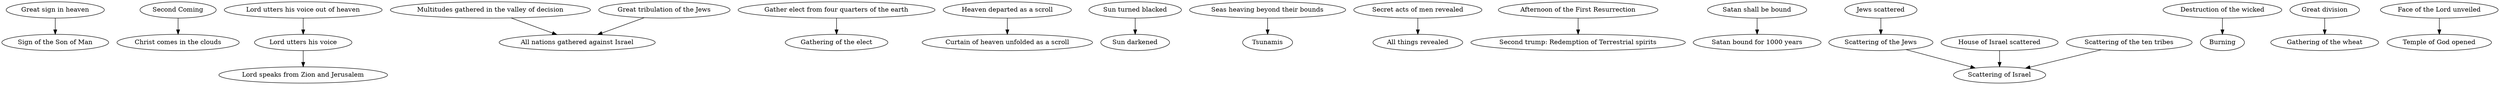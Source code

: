 # List of signs that I believe are synonyms.
#
# My reasoning for considering two signs as synonyms
# is documented elsewhere. This list is used to 
# programatically simplify the full graph by 
# collapsing synonyms.
#
# In each (a -> b) pair, the sign on the left will
# be replaced in the graph by the sign on the right.

digraph {
  "Great sign in heaven" -> "Sign of the Son of Man"

  ## D&C 34:7-8
  ## I've turned this into a group
  ## "Great day of the Lord" -> "Christ comes in the clouds"

  "Second Coming" -> "Christ comes in the clouds"

  "Lord utters his voice out of heaven" -> "Lord utters his voice"
  "Lord utters his voice" -> "Lord speaks from Zion and Jerusalem"

  "Multitudes gathered in the valley of decision" -> "All nations gathered against Israel"

  # D&C 84:2
  # "Christ visits New Jerusalem" doesn't exist in the graph so the script blows up.
  # I just want to rename it, because "Christ visits New Jerusalem" is easier to
  # understand than "Christ stands on Mount Zion". Not everyone knows what
  # Mount Zion is, and they may confuse it with the prophecy about Christ standing
  # on the Mount of Olives.
  # "Christ stands on Mount Zion" -> "Christ visits New Jerusalem"

  "Great tribulation of the Jews" -> "All nations gathered against Israel"

  "Gather elect from four quarters of the earth" -> "Gathering of the elect"

  "Heaven departed as a scroll" -> "Curtain of heaven unfolded as a scroll"

  "Sun turned blacked" -> "Sun darkened"

  "Seas heaving beyond their bounds" -> "Tsunamis"

  "Secret acts of men revealed" -> "All things revealed"

  "Afternoon of the First Resurrection" -> "Second trump: Redemption of Terrestrial spirits"
  
  "Satan shall be bound" -> "Satan bound for 1000 years"

  "Jews scattered" -> "Scattering of the Jews"

  "Destruction of the wicked" -> "Burning"

  "Great division" -> "Gathering of the wheat"

  "Face of the Lord unveiled" -> "Temple of God opened"

  "House of Israel scattered" -> "Scattering of Israel"
  "Scattering of the Jews" -> "Scattering of Israel"
  "Scattering of the ten tribes" -> "Scattering of Israel"
}
